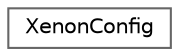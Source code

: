 digraph "Graphical Class Hierarchy"
{
 // LATEX_PDF_SIZE
  bgcolor="transparent";
  edge [fontname=Helvetica,fontsize=10,labelfontname=Helvetica,labelfontsize=10];
  node [fontname=Helvetica,fontsize=10,shape=box,height=0.2,width=0.4];
  rankdir="LR";
  Node0 [id="Node000000",label="XenonConfig",height=0.2,width=0.4,color="grey40", fillcolor="white", style="filled",URL="$d8/dd1/classXenonConfig.html",tooltip=" "];
}
